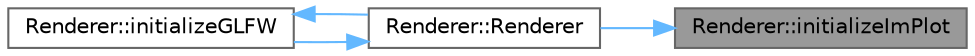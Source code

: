 digraph "Renderer::initializeImPlot"
{
 // LATEX_PDF_SIZE
  bgcolor="transparent";
  edge [fontname=Helvetica,fontsize=10,labelfontname=Helvetica,labelfontsize=10];
  node [fontname=Helvetica,fontsize=10,shape=box,height=0.2,width=0.4];
  rankdir="RL";
  Node1 [id="Node000001",label="Renderer::initializeImPlot",height=0.2,width=0.4,color="gray40", fillcolor="grey60", style="filled", fontcolor="black",tooltip="Initializes the imPlot library. This method is called by the constructor."];
  Node1 -> Node2 [id="edge1_Node000001_Node000002",dir="back",color="steelblue1",style="solid",tooltip=" "];
  Node2 [id="Node000002",label="Renderer::Renderer",height=0.2,width=0.4,color="grey40", fillcolor="white", style="filled",URL="$classRenderer.html#a43bc6a93e86ff9578f2ae2863e5436e4",tooltip="Initialize renderer. This method setup the GLFW library for rendering the scene and the Dear ImGui li..."];
  Node2 -> Node3 [id="edge2_Node000002_Node000003",dir="back",color="steelblue1",style="solid",tooltip=" "];
  Node3 [id="Node000003",label="Renderer::initializeGLFW",height=0.2,width=0.4,color="grey40", fillcolor="white", style="filled",URL="$classRenderer.html#a394e15bdfa5009cc394aeaf095c4dfe1",tooltip="Initializes the GLFW library. This method is called by the constructor."];
  Node3 -> Node2 [id="edge3_Node000003_Node000002",dir="back",color="steelblue1",style="solid",tooltip=" "];
}

